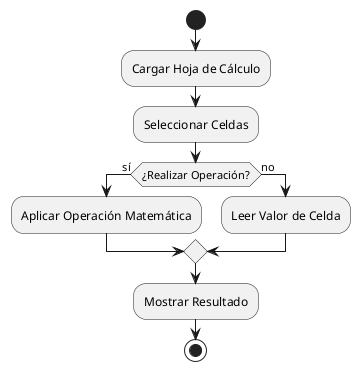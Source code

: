 @startuml
start
:Cargar Hoja de Cálculo;
:Seleccionar Celdas;
if (¿Realizar Operación?) then (sí)
    :Aplicar Operación Matemática;
else (no)
    :Leer Valor de Celda;
endif
:Mostrar Resultado;
stop
@enduml
